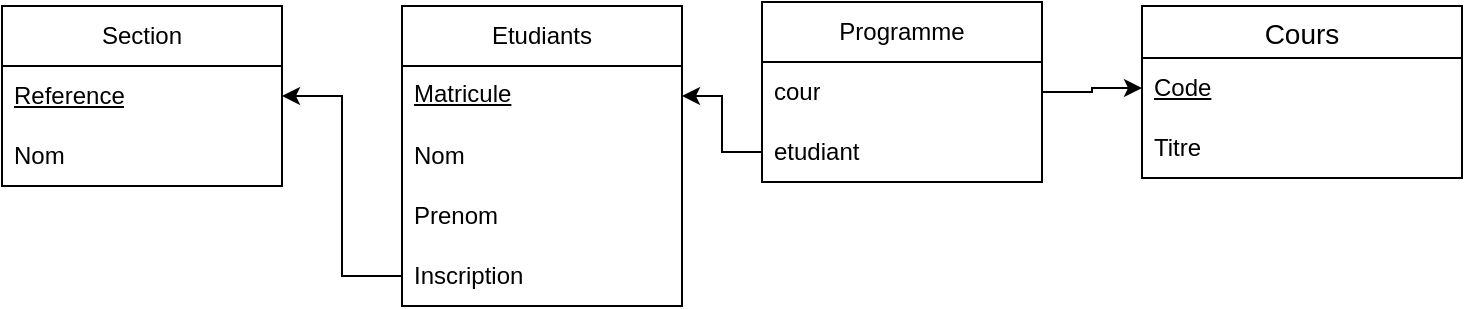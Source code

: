 <mxfile version="24.7.17">
  <diagram id="R2lEEEUBdFMjLlhIrx00" name="Page-1">
    <mxGraphModel dx="1434" dy="820" grid="1" gridSize="10" guides="1" tooltips="1" connect="1" arrows="1" fold="1" page="1" pageScale="1" pageWidth="850" pageHeight="1100" math="0" shadow="0" extFonts="Permanent Marker^https://fonts.googleapis.com/css?family=Permanent+Marker">
      <root>
        <mxCell id="0" />
        <mxCell id="1" parent="0" />
        <mxCell id="s2Kjf74PjBErWB5rCB7U-1" value="Section" style="swimlane;fontStyle=0;childLayout=stackLayout;horizontal=1;startSize=30;horizontalStack=0;resizeParent=1;resizeParentMax=0;resizeLast=0;collapsible=1;marginBottom=0;whiteSpace=wrap;html=1;" parent="1" vertex="1">
          <mxGeometry x="60" y="20" width="140" height="90" as="geometry" />
        </mxCell>
        <mxCell id="s2Kjf74PjBErWB5rCB7U-2" value="&lt;u&gt;Reference&lt;/u&gt;" style="text;strokeColor=none;fillColor=none;align=left;verticalAlign=middle;spacingLeft=4;spacingRight=4;overflow=hidden;points=[[0,0.5],[1,0.5]];portConstraint=eastwest;rotatable=0;whiteSpace=wrap;html=1;" parent="s2Kjf74PjBErWB5rCB7U-1" vertex="1">
          <mxGeometry y="30" width="140" height="30" as="geometry" />
        </mxCell>
        <mxCell id="s2Kjf74PjBErWB5rCB7U-4" value="&lt;div&gt;Nom&lt;/div&gt;" style="text;strokeColor=none;fillColor=none;align=left;verticalAlign=middle;spacingLeft=4;spacingRight=4;overflow=hidden;points=[[0,0.5],[1,0.5]];portConstraint=eastwest;rotatable=0;whiteSpace=wrap;html=1;" parent="s2Kjf74PjBErWB5rCB7U-1" vertex="1">
          <mxGeometry y="60" width="140" height="30" as="geometry" />
        </mxCell>
        <mxCell id="TDjMeO70TRNZ5qjvtTgJ-1" value="Etudiants" style="swimlane;fontStyle=0;childLayout=stackLayout;horizontal=1;startSize=30;horizontalStack=0;resizeParent=1;resizeParentMax=0;resizeLast=0;collapsible=1;marginBottom=0;whiteSpace=wrap;html=1;" parent="1" vertex="1">
          <mxGeometry x="260" y="20" width="140" height="150" as="geometry" />
        </mxCell>
        <mxCell id="_rh66zNBPdWcCcWVSU1G-18" value="&lt;u&gt;Matricule&lt;/u&gt;" style="text;strokeColor=none;fillColor=none;spacingLeft=4;spacingRight=4;overflow=hidden;rotatable=0;points=[[0,0.5],[1,0.5]];portConstraint=eastwest;fontSize=12;whiteSpace=wrap;html=1;" parent="TDjMeO70TRNZ5qjvtTgJ-1" vertex="1">
          <mxGeometry y="30" width="140" height="30" as="geometry" />
        </mxCell>
        <mxCell id="TDjMeO70TRNZ5qjvtTgJ-3" value="&lt;div&gt;Nom&lt;/div&gt;" style="text;strokeColor=none;fillColor=none;align=left;verticalAlign=middle;spacingLeft=4;spacingRight=4;overflow=hidden;points=[[0,0.5],[1,0.5]];portConstraint=eastwest;rotatable=0;whiteSpace=wrap;html=1;" parent="TDjMeO70TRNZ5qjvtTgJ-1" vertex="1">
          <mxGeometry y="60" width="140" height="30" as="geometry" />
        </mxCell>
        <mxCell id="L-7e15-lQhCIZbfP6Tgc-1" value="Prenom" style="text;strokeColor=none;fillColor=none;align=left;verticalAlign=middle;spacingLeft=4;spacingRight=4;overflow=hidden;points=[[0,0.5],[1,0.5]];portConstraint=eastwest;rotatable=0;whiteSpace=wrap;html=1;" vertex="1" parent="TDjMeO70TRNZ5qjvtTgJ-1">
          <mxGeometry y="90" width="140" height="30" as="geometry" />
        </mxCell>
        <mxCell id="L-7e15-lQhCIZbfP6Tgc-5" value="Inscription" style="text;strokeColor=none;fillColor=none;align=left;verticalAlign=middle;spacingLeft=4;spacingRight=4;overflow=hidden;points=[[0,0.5],[1,0.5]];portConstraint=eastwest;rotatable=0;whiteSpace=wrap;html=1;" vertex="1" parent="TDjMeO70TRNZ5qjvtTgJ-1">
          <mxGeometry y="120" width="140" height="30" as="geometry" />
        </mxCell>
        <mxCell id="_rh66zNBPdWcCcWVSU1G-5" value="Cours" style="swimlane;fontStyle=0;childLayout=stackLayout;horizontal=1;startSize=26;horizontalStack=0;resizeParent=1;resizeParentMax=0;resizeLast=0;collapsible=1;marginBottom=0;align=center;fontSize=14;" parent="1" vertex="1">
          <mxGeometry x="630" y="20" width="160" height="86" as="geometry" />
        </mxCell>
        <mxCell id="TDjMeO70TRNZ5qjvtTgJ-7" value="&lt;u&gt;Code&lt;/u&gt;" style="text;strokeColor=none;fillColor=none;align=left;verticalAlign=middle;spacingLeft=4;spacingRight=4;overflow=hidden;points=[[0,0.5],[1,0.5]];portConstraint=eastwest;rotatable=0;whiteSpace=wrap;html=1;" parent="_rh66zNBPdWcCcWVSU1G-5" vertex="1">
          <mxGeometry y="26" width="160" height="30" as="geometry" />
        </mxCell>
        <mxCell id="s2Kjf74PjBErWB5rCB7U-6" value="Titre" style="text;strokeColor=none;fillColor=none;align=left;verticalAlign=middle;spacingLeft=4;spacingRight=4;overflow=hidden;points=[[0,0.5],[1,0.5]];portConstraint=eastwest;rotatable=0;whiteSpace=wrap;html=1;" parent="_rh66zNBPdWcCcWVSU1G-5" vertex="1">
          <mxGeometry y="56" width="160" height="30" as="geometry" />
        </mxCell>
        <mxCell id="L-7e15-lQhCIZbfP6Tgc-6" style="edgeStyle=orthogonalEdgeStyle;rounded=0;orthogonalLoop=1;jettySize=auto;html=1;" edge="1" parent="1" source="L-7e15-lQhCIZbfP6Tgc-5" target="s2Kjf74PjBErWB5rCB7U-2">
          <mxGeometry relative="1" as="geometry" />
        </mxCell>
        <mxCell id="L-7e15-lQhCIZbfP6Tgc-9" value="Programme" style="swimlane;fontStyle=0;childLayout=stackLayout;horizontal=1;startSize=30;horizontalStack=0;resizeParent=1;resizeParentMax=0;resizeLast=0;collapsible=1;marginBottom=0;whiteSpace=wrap;html=1;" vertex="1" parent="1">
          <mxGeometry x="440" y="18" width="140" height="90" as="geometry" />
        </mxCell>
        <mxCell id="L-7e15-lQhCIZbfP6Tgc-10" value="cour" style="text;strokeColor=none;fillColor=none;align=left;verticalAlign=middle;spacingLeft=4;spacingRight=4;overflow=hidden;points=[[0,0.5],[1,0.5]];portConstraint=eastwest;rotatable=0;whiteSpace=wrap;html=1;" vertex="1" parent="L-7e15-lQhCIZbfP6Tgc-9">
          <mxGeometry y="30" width="140" height="30" as="geometry" />
        </mxCell>
        <mxCell id="L-7e15-lQhCIZbfP6Tgc-11" value="etudiant" style="text;strokeColor=none;fillColor=none;align=left;verticalAlign=middle;spacingLeft=4;spacingRight=4;overflow=hidden;points=[[0,0.5],[1,0.5]];portConstraint=eastwest;rotatable=0;whiteSpace=wrap;html=1;" vertex="1" parent="L-7e15-lQhCIZbfP6Tgc-9">
          <mxGeometry y="60" width="140" height="30" as="geometry" />
        </mxCell>
        <mxCell id="L-7e15-lQhCIZbfP6Tgc-13" style="edgeStyle=orthogonalEdgeStyle;rounded=0;orthogonalLoop=1;jettySize=auto;html=1;" edge="1" parent="1" source="L-7e15-lQhCIZbfP6Tgc-11" target="_rh66zNBPdWcCcWVSU1G-18">
          <mxGeometry relative="1" as="geometry" />
        </mxCell>
        <mxCell id="L-7e15-lQhCIZbfP6Tgc-14" style="edgeStyle=orthogonalEdgeStyle;rounded=0;orthogonalLoop=1;jettySize=auto;html=1;" edge="1" parent="1" source="L-7e15-lQhCIZbfP6Tgc-10" target="TDjMeO70TRNZ5qjvtTgJ-7">
          <mxGeometry relative="1" as="geometry" />
        </mxCell>
      </root>
    </mxGraphModel>
  </diagram>
</mxfile>
